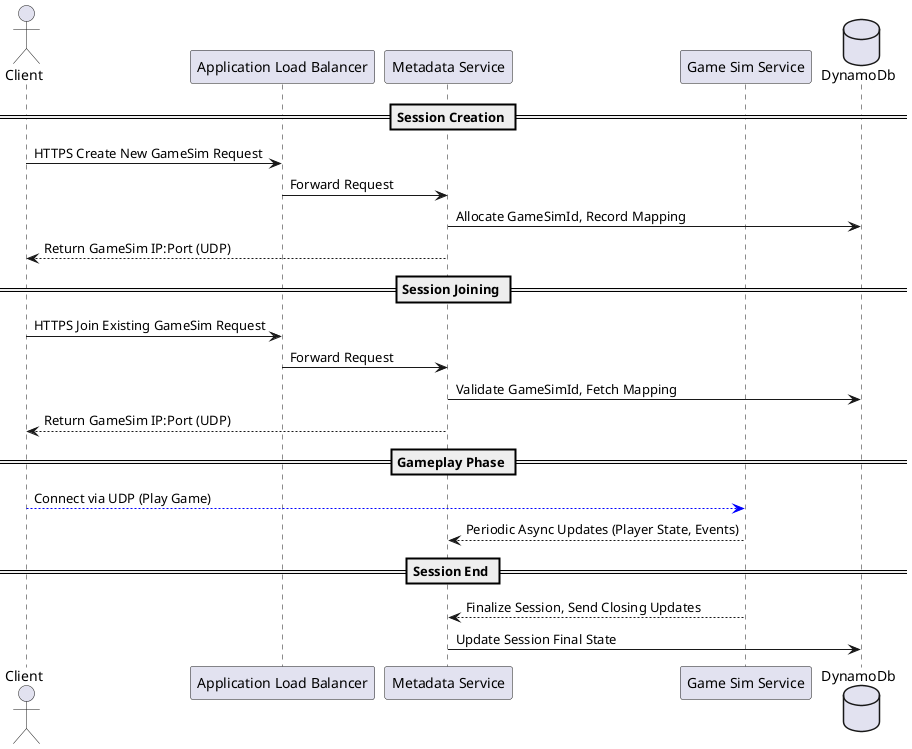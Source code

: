 @startuml GameSim Session Connection Flow
actor Client
participant "Application Load Balancer" as ALB
participant "Metadata Service" as MDS
participant "Game Sim Service" as GS
database "DynamoDb" as DynamoDb

== Session Creation ==
Client -> ALB : HTTPS Create New GameSim Request
ALB -> MDS : Forward Request
MDS -> DynamoDb : Allocate GameSimId, Record Mapping
MDS --> Client : Return GameSim IP:Port (UDP)

== Session Joining ==
Client -> ALB : HTTPS Join Existing GameSim Request
ALB -> MDS : Forward Request
MDS -> DynamoDb : Validate GameSimId, Fetch Mapping
MDS --> Client : Return GameSim IP:Port (UDP)

== Gameplay Phase ==
Client -[#blue,dashed]-> GS : Connect via UDP (Play Game)
GS --> MDS : Periodic Async Updates (Player State, Events)

== Session End ==
GS --> MDS : Finalize Session, Send Closing Updates
MDS -> DynamoDb : Update Session Final State
@enduml